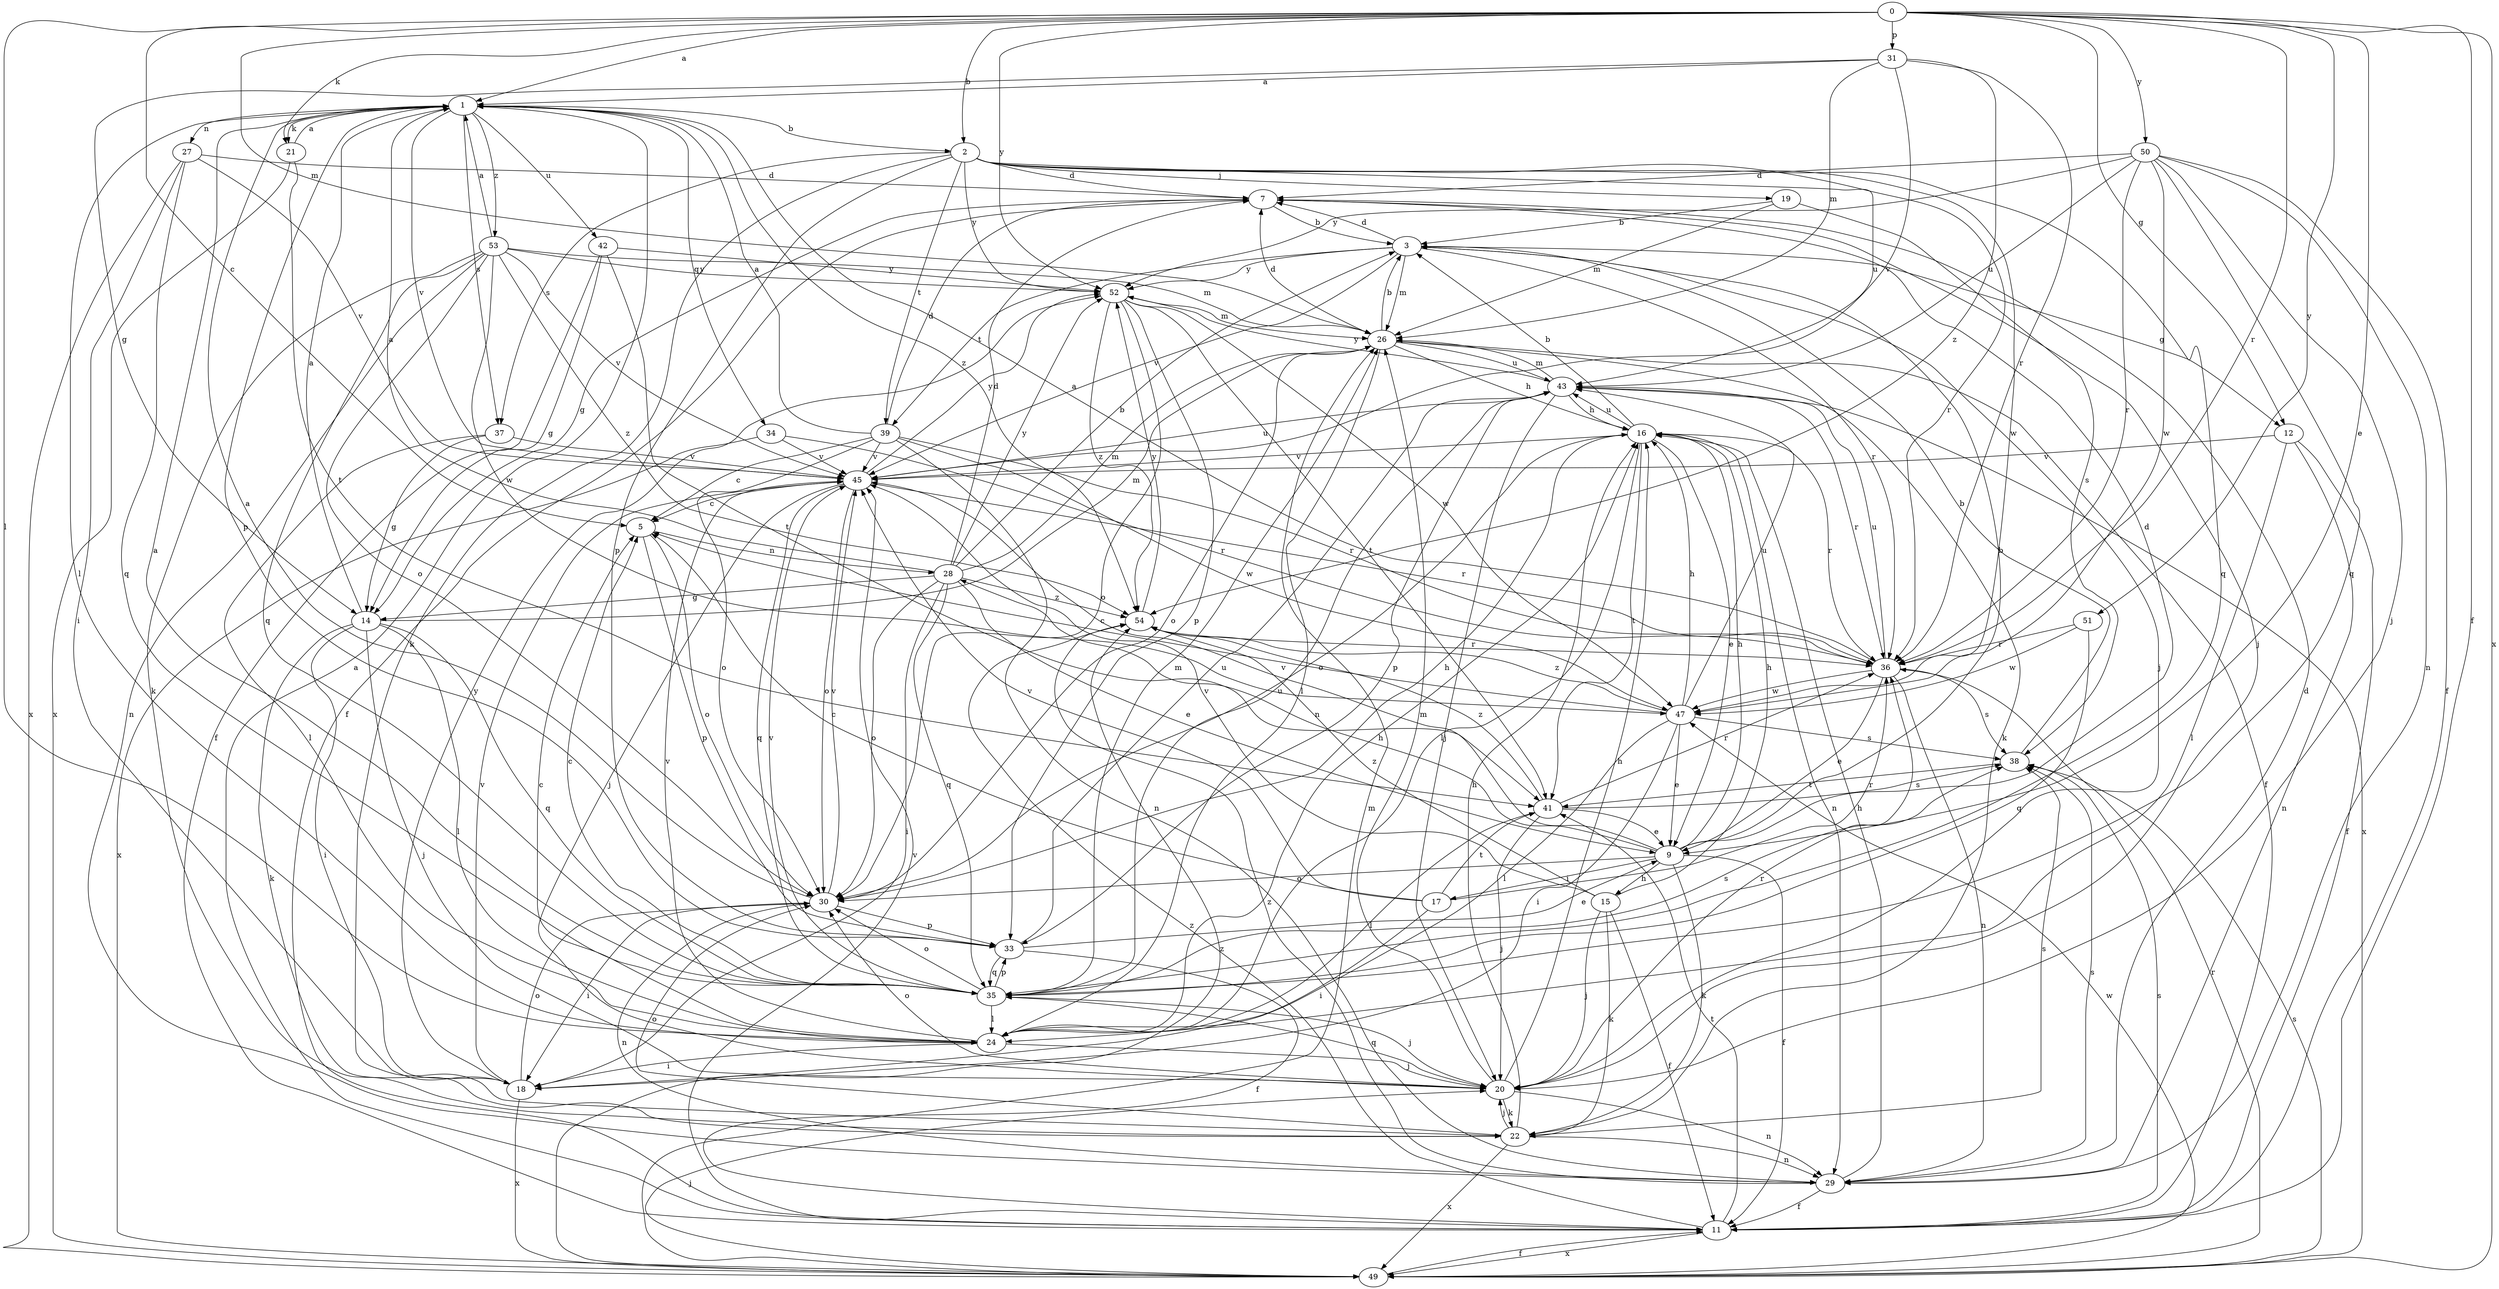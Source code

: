 strict digraph  {
0;
1;
2;
3;
5;
7;
9;
11;
12;
14;
15;
16;
17;
18;
19;
20;
21;
22;
24;
26;
27;
28;
29;
30;
31;
33;
34;
35;
36;
37;
38;
39;
41;
42;
43;
45;
47;
49;
50;
51;
52;
53;
54;
0 -> 1  [label=a];
0 -> 2  [label=b];
0 -> 5  [label=c];
0 -> 9  [label=e];
0 -> 11  [label=f];
0 -> 12  [label=g];
0 -> 21  [label=k];
0 -> 24  [label=l];
0 -> 26  [label=m];
0 -> 31  [label=p];
0 -> 36  [label=r];
0 -> 49  [label=x];
0 -> 50  [label=y];
0 -> 51  [label=y];
0 -> 52  [label=y];
1 -> 2  [label=b];
1 -> 21  [label=k];
1 -> 24  [label=l];
1 -> 27  [label=n];
1 -> 33  [label=p];
1 -> 34  [label=q];
1 -> 37  [label=s];
1 -> 42  [label=u];
1 -> 45  [label=v];
1 -> 53  [label=z];
1 -> 54  [label=z];
2 -> 7  [label=d];
2 -> 19  [label=j];
2 -> 22  [label=k];
2 -> 33  [label=p];
2 -> 35  [label=q];
2 -> 36  [label=r];
2 -> 37  [label=s];
2 -> 39  [label=t];
2 -> 43  [label=u];
2 -> 47  [label=w];
2 -> 52  [label=y];
3 -> 7  [label=d];
3 -> 12  [label=g];
3 -> 20  [label=j];
3 -> 26  [label=m];
3 -> 36  [label=r];
3 -> 39  [label=t];
3 -> 45  [label=v];
3 -> 52  [label=y];
5 -> 28  [label=n];
5 -> 30  [label=o];
5 -> 33  [label=p];
7 -> 3  [label=b];
7 -> 11  [label=f];
7 -> 14  [label=g];
7 -> 20  [label=j];
9 -> 3  [label=b];
9 -> 7  [label=d];
9 -> 11  [label=f];
9 -> 15  [label=h];
9 -> 16  [label=h];
9 -> 17  [label=i];
9 -> 22  [label=k];
9 -> 28  [label=n];
9 -> 30  [label=o];
9 -> 45  [label=v];
11 -> 1  [label=a];
11 -> 38  [label=s];
11 -> 41  [label=t];
11 -> 45  [label=v];
11 -> 49  [label=x];
11 -> 54  [label=z];
12 -> 11  [label=f];
12 -> 24  [label=l];
12 -> 29  [label=n];
12 -> 45  [label=v];
14 -> 1  [label=a];
14 -> 18  [label=i];
14 -> 20  [label=j];
14 -> 22  [label=k];
14 -> 24  [label=l];
14 -> 26  [label=m];
14 -> 35  [label=q];
15 -> 11  [label=f];
15 -> 16  [label=h];
15 -> 20  [label=j];
15 -> 22  [label=k];
15 -> 45  [label=v];
15 -> 54  [label=z];
16 -> 3  [label=b];
16 -> 9  [label=e];
16 -> 24  [label=l];
16 -> 29  [label=n];
16 -> 30  [label=o];
16 -> 36  [label=r];
16 -> 41  [label=t];
16 -> 43  [label=u];
16 -> 45  [label=v];
17 -> 5  [label=c];
17 -> 18  [label=i];
17 -> 36  [label=r];
17 -> 41  [label=t];
17 -> 45  [label=v];
18 -> 30  [label=o];
18 -> 45  [label=v];
18 -> 49  [label=x];
18 -> 52  [label=y];
19 -> 3  [label=b];
19 -> 26  [label=m];
19 -> 38  [label=s];
20 -> 16  [label=h];
20 -> 22  [label=k];
20 -> 26  [label=m];
20 -> 29  [label=n];
20 -> 30  [label=o];
20 -> 35  [label=q];
20 -> 36  [label=r];
21 -> 1  [label=a];
21 -> 41  [label=t];
21 -> 49  [label=x];
22 -> 16  [label=h];
22 -> 20  [label=j];
22 -> 29  [label=n];
22 -> 30  [label=o];
22 -> 38  [label=s];
22 -> 49  [label=x];
24 -> 5  [label=c];
24 -> 16  [label=h];
24 -> 18  [label=i];
24 -> 20  [label=j];
24 -> 45  [label=v];
26 -> 3  [label=b];
26 -> 7  [label=d];
26 -> 11  [label=f];
26 -> 16  [label=h];
26 -> 22  [label=k];
26 -> 24  [label=l];
26 -> 30  [label=o];
26 -> 43  [label=u];
27 -> 7  [label=d];
27 -> 18  [label=i];
27 -> 35  [label=q];
27 -> 45  [label=v];
27 -> 49  [label=x];
28 -> 1  [label=a];
28 -> 3  [label=b];
28 -> 7  [label=d];
28 -> 9  [label=e];
28 -> 14  [label=g];
28 -> 18  [label=i];
28 -> 26  [label=m];
28 -> 30  [label=o];
28 -> 35  [label=q];
28 -> 52  [label=y];
28 -> 54  [label=z];
29 -> 7  [label=d];
29 -> 11  [label=f];
29 -> 16  [label=h];
29 -> 38  [label=s];
29 -> 54  [label=z];
30 -> 1  [label=a];
30 -> 16  [label=h];
30 -> 18  [label=i];
30 -> 29  [label=n];
30 -> 33  [label=p];
30 -> 45  [label=v];
31 -> 1  [label=a];
31 -> 14  [label=g];
31 -> 26  [label=m];
31 -> 36  [label=r];
31 -> 45  [label=v];
31 -> 54  [label=z];
33 -> 9  [label=e];
33 -> 11  [label=f];
33 -> 35  [label=q];
33 -> 43  [label=u];
34 -> 36  [label=r];
34 -> 45  [label=v];
34 -> 49  [label=x];
35 -> 1  [label=a];
35 -> 5  [label=c];
35 -> 20  [label=j];
35 -> 24  [label=l];
35 -> 26  [label=m];
35 -> 30  [label=o];
35 -> 33  [label=p];
35 -> 38  [label=s];
35 -> 43  [label=u];
35 -> 45  [label=v];
36 -> 1  [label=a];
36 -> 9  [label=e];
36 -> 29  [label=n];
36 -> 38  [label=s];
36 -> 43  [label=u];
36 -> 47  [label=w];
37 -> 14  [label=g];
37 -> 24  [label=l];
37 -> 45  [label=v];
38 -> 3  [label=b];
38 -> 41  [label=t];
39 -> 1  [label=a];
39 -> 5  [label=c];
39 -> 7  [label=d];
39 -> 29  [label=n];
39 -> 30  [label=o];
39 -> 36  [label=r];
39 -> 45  [label=v];
39 -> 47  [label=w];
41 -> 9  [label=e];
41 -> 20  [label=j];
41 -> 24  [label=l];
41 -> 36  [label=r];
41 -> 38  [label=s];
41 -> 54  [label=z];
42 -> 11  [label=f];
42 -> 14  [label=g];
42 -> 41  [label=t];
42 -> 52  [label=y];
43 -> 16  [label=h];
43 -> 20  [label=j];
43 -> 26  [label=m];
43 -> 33  [label=p];
43 -> 36  [label=r];
43 -> 49  [label=x];
43 -> 52  [label=y];
45 -> 5  [label=c];
45 -> 20  [label=j];
45 -> 30  [label=o];
45 -> 35  [label=q];
45 -> 36  [label=r];
45 -> 43  [label=u];
45 -> 52  [label=y];
47 -> 5  [label=c];
47 -> 9  [label=e];
47 -> 16  [label=h];
47 -> 18  [label=i];
47 -> 24  [label=l];
47 -> 38  [label=s];
47 -> 43  [label=u];
47 -> 54  [label=z];
49 -> 11  [label=f];
49 -> 20  [label=j];
49 -> 26  [label=m];
49 -> 36  [label=r];
49 -> 38  [label=s];
49 -> 47  [label=w];
49 -> 54  [label=z];
50 -> 7  [label=d];
50 -> 11  [label=f];
50 -> 20  [label=j];
50 -> 29  [label=n];
50 -> 35  [label=q];
50 -> 36  [label=r];
50 -> 43  [label=u];
50 -> 47  [label=w];
50 -> 52  [label=y];
51 -> 35  [label=q];
51 -> 36  [label=r];
51 -> 47  [label=w];
52 -> 26  [label=m];
52 -> 30  [label=o];
52 -> 33  [label=p];
52 -> 41  [label=t];
52 -> 47  [label=w];
52 -> 54  [label=z];
53 -> 1  [label=a];
53 -> 22  [label=k];
53 -> 26  [label=m];
53 -> 29  [label=n];
53 -> 30  [label=o];
53 -> 35  [label=q];
53 -> 45  [label=v];
53 -> 47  [label=w];
53 -> 52  [label=y];
53 -> 54  [label=z];
54 -> 36  [label=r];
54 -> 52  [label=y];
}
